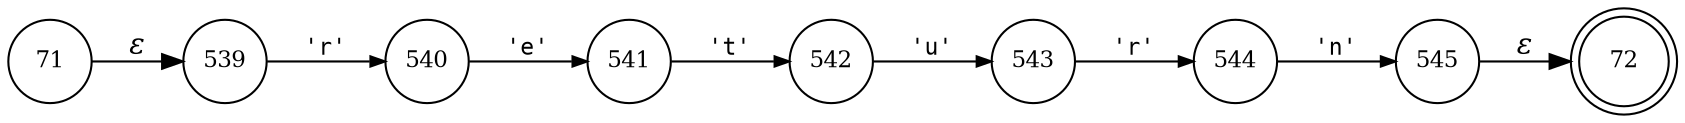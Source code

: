 digraph ATN {
rankdir=LR;
s72[fontsize=11, label="72", shape=doublecircle, fixedsize=true, width=.6];
s544[fontsize=11,label="544", shape=circle, fixedsize=true, width=.55, peripheries=1];
s545[fontsize=11,label="545", shape=circle, fixedsize=true, width=.55, peripheries=1];
s71[fontsize=11,label="71", shape=circle, fixedsize=true, width=.55, peripheries=1];
s539[fontsize=11,label="539", shape=circle, fixedsize=true, width=.55, peripheries=1];
s540[fontsize=11,label="540", shape=circle, fixedsize=true, width=.55, peripheries=1];
s541[fontsize=11,label="541", shape=circle, fixedsize=true, width=.55, peripheries=1];
s542[fontsize=11,label="542", shape=circle, fixedsize=true, width=.55, peripheries=1];
s543[fontsize=11,label="543", shape=circle, fixedsize=true, width=.55, peripheries=1];
s71 -> s539 [fontname="Times-Italic", label="&epsilon;"];
s539 -> s540 [fontsize=11, fontname="Courier", arrowsize=.7, label = "'r'", arrowhead = normal];
s540 -> s541 [fontsize=11, fontname="Courier", arrowsize=.7, label = "'e'", arrowhead = normal];
s541 -> s542 [fontsize=11, fontname="Courier", arrowsize=.7, label = "'t'", arrowhead = normal];
s542 -> s543 [fontsize=11, fontname="Courier", arrowsize=.7, label = "'u'", arrowhead = normal];
s543 -> s544 [fontsize=11, fontname="Courier", arrowsize=.7, label = "'r'", arrowhead = normal];
s544 -> s545 [fontsize=11, fontname="Courier", arrowsize=.7, label = "'n'", arrowhead = normal];
s545 -> s72 [fontname="Times-Italic", label="&epsilon;"];
}